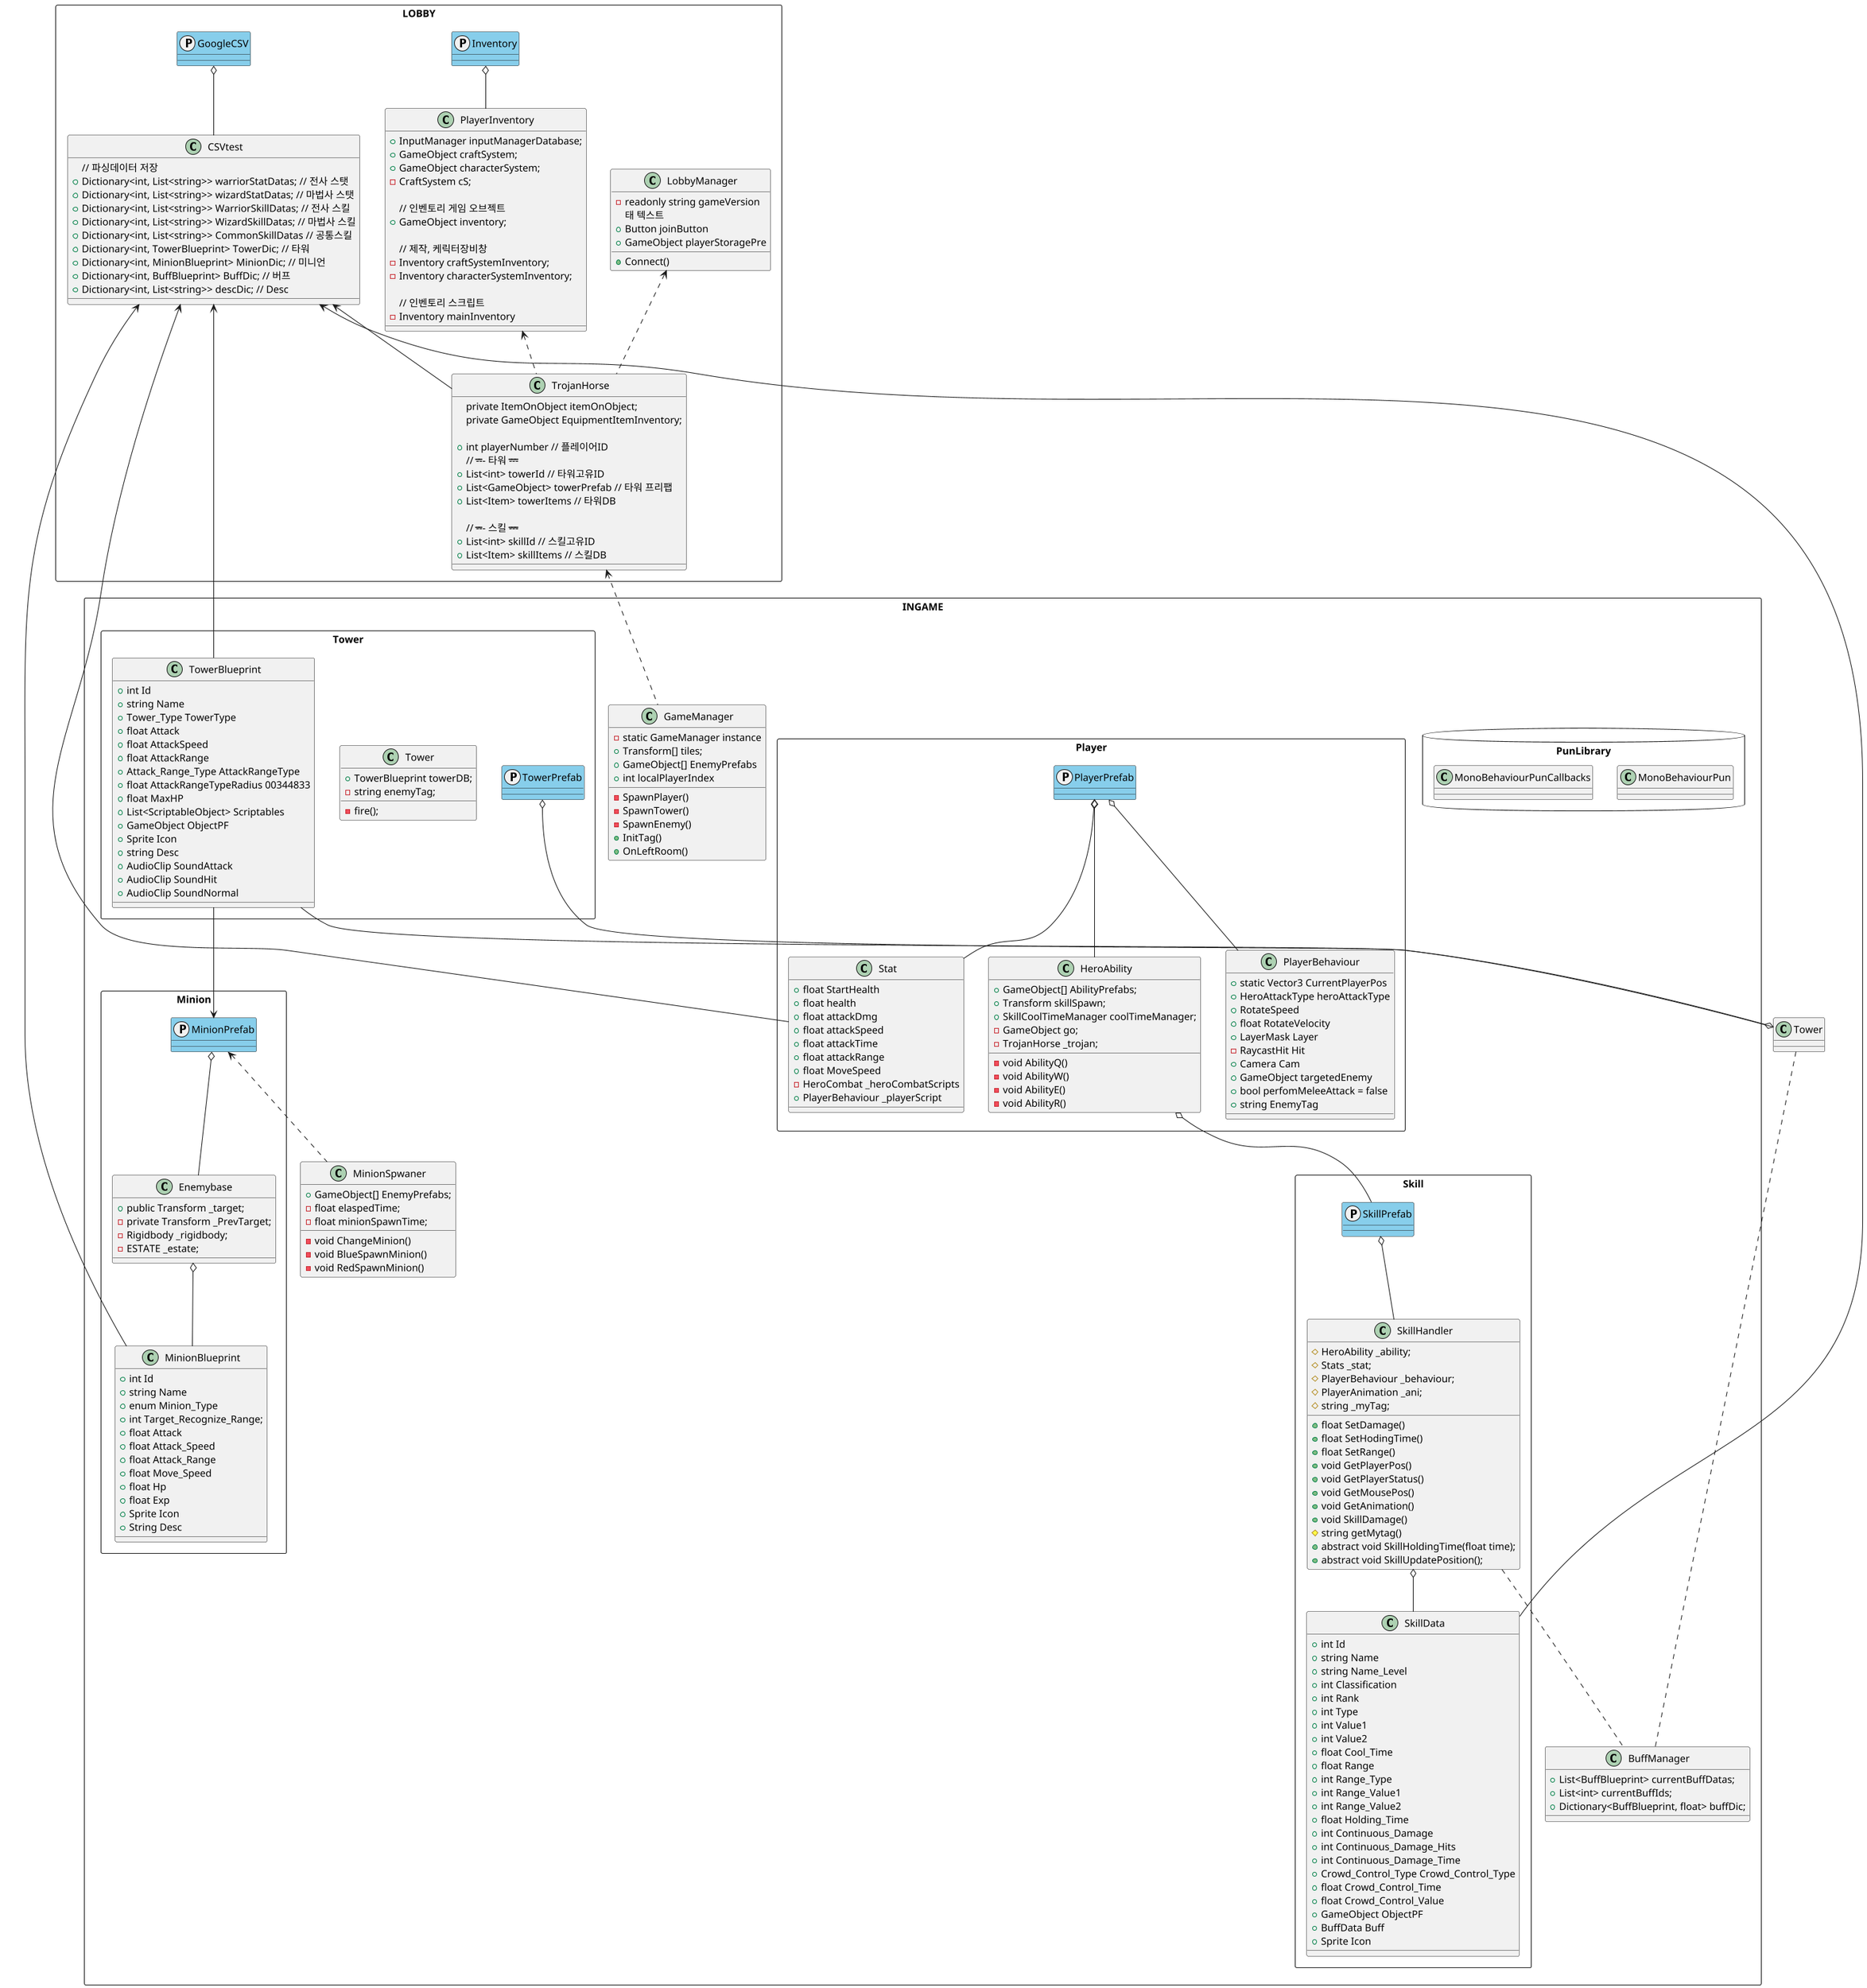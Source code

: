 @startuml


scale 1000 width
package LOBBY <<Rectangle>>
{
   Class LobbyManager
   {
      -readonly string gameVersion
   태 텍스트
      +Button joinButton
      +GameObject playerStoragePre
      +Connect()
   }
   Class PlayerInventory
   {
      +InputManager inputManagerDatabase;
      +GameObject craftSystem;
      +GameObject characterSystem;
      -CraftSystem cS;

      // 인벤토리 게임 오브젝트
      +GameObject inventory;

      // 제작, 케릭터장비창
      -Inventory craftSystemInventory;
      -Inventory characterSystemInventory;

      // 인벤토리 스크립트
      -Inventory mainInventory 
   }

   Protocol Inventory #back:SkyBlue
   {

   }

   Class TrojanHorse
   {
      private ItemOnObject itemOnObject;
      private GameObject EquipmentItemInventory;

      +int playerNumber // 플레이어ID
      // ----------- 타워 ---------------
      +List<int> towerId // 타워고유ID
      +List<GameObject> towerPrefab // 타워 프리팹
      +List<Item> towerItems // 타워DB

      // ----------- 스킬 ---------------
      +List<int> skillId // 스킬고유ID
      +List<Item> skillItems // 스킬DB
   }

   Protocol GoogleCSV #back:SkyBlue
   {

   }

   Class CSVtest
   {
      // 파싱데이터 저장
      +Dictionary<int, List<string>> warriorStatDatas; // 전사 스탯 
      +Dictionary<int, List<string>> wizardStatDatas; // 마법사 스탯
      +Dictionary<int, List<string>> WarriorSkillDatas; // 전사 스킬
      +Dictionary<int, List<string>> WizardSkillDatas; // 마법사 스킬
      +Dictionary<int, List<string>> CommonSkillDatas // 공통스킬
      +Dictionary<int, TowerBlueprint> TowerDic; // 타워
      +Dictionary<int, MinionBlueprint> MinionDic; // 미니언
      +Dictionary<int, BuffBlueprint> BuffDic; // 버프
      +Dictionary<int, List<string>> descDic; // Desc
   }

}

scale 1000 width
package INGAME <<Rectangle>>
{
   scale 2800 width
   package PunLibrary <<Database>> 
   {
      Class MonoBehaviourPun
      {
      
      }
   
      Class MonoBehaviourPunCallbacks
      {
      }
   }

   Class GameManager
   {
      -static GameManager instance 
      +Transform[] tiles; 
      +GameObject[] EnemyPrefabs 
      +int localPlayerIndex
      -SpawnPlayer()
      -SpawnTower()
      -SpawnEnemy()
      +InitTag()
      +OnLeftRoom()
   }

   Class BuffManager
   {
      +List<BuffBlueprint> currentBuffDatas;
      +List<int> currentBuffIds;
      +Dictionary<BuffBlueprint, float> buffDic;
   }

   scale 1000 width
   package Player <<Rectangle>> 
   {
      Protocol PlayerPrefab #back:SkyBlue
      {

      }

      Class PlayerBehaviour
      {
         +static Vector3 CurrentPlayerPos
         +HeroAttackType heroAttackType
         +RotateSpeed
         +float RotateVelocity
         +LayerMask Layer
         -RaycastHit Hit
         +Camera Cam
         +GameObject targetedEnemy
         +bool perfomMeleeAttack = false
         +string EnemyTag
      }

      Class Stat
      {
         +float StartHealth
         +float health
         +float attackDmg
         +float attackSpeed
         +float attackTime
         +float attackRange
         +float MoveSpeed
         -HeroCombat _heroCombatScripts
         +PlayerBehaviour _playerScript
      }

      Class HeroAbility
      {
         +GameObject[] AbilityPrefabs;
         +Transform skillSpawn;
         +SkillCoolTimeManager coolTimeManager;
         -GameObject go;
         -TrojanHorse _trojan;
         -void AbilityQ()
         -void AbilityW()
         -void AbilityE()
         -void AbilityR()
      }
   }

   scale 1000 width
   package Minion <<Rectangle>> 
   {
   
      Protocol MinionPrefab #back:SkyBlue
      {
      
      }

      Class Enemybase
      {
         +public Transform _target;
         -private Transform _PrevTarget;
         -Rigidbody _rigidbody;
         -ESTATE _estate;
      }

      Class MinionBlueprint
      {
         +int Id
         +string Name
         +enum Minion_Type
         +int Target_Recognize_Range;
         +float Attack
         +float Attack_Speed
         +float Attack_Range
         +float Move_Speed
         +float Hp
         +float Exp 
         +Sprite Icon
         +String Desc
      }
   }
   
   Class MinionSpwaner
   {
      +GameObject[] EnemyPrefabs;
      -float elaspedTime;
      -float minionSpawnTime;
      -void ChangeMinion()
      -void BlueSpawnMinion()
      -void RedSpawnMinion()
   }
   
   
   
   scale 2800 width
   package Tower <<Rectangle>> 
   {
   
      Protocol TowerPrefab #back:SkyBlue
      {
      }

      Class Tower
      {
         + TowerBlueprint towerDB;
         - string enemyTag;
         - fire();
      }

      Class TowerBlueprint
      {
         +int Id 
         +string Name 
         +Tower_Type TowerType
         +float Attack 
         +float AttackSpeed
         +float AttackRange 
         +Attack_Range_Type AttackRangeType 
         +float AttackRangeTypeRadius 00344833
         +float MaxHP 
         +List<ScriptableObject> Scriptables 
         +GameObject ObjectPF 
         +Sprite Icon 
         +string Desc
         +AudioClip SoundAttack
         +AudioClip SoundHit
         +AudioClip SoundNormal 
      }
   }
   
   scale 2800 width
   package Skill <<Rectangle>> 
   {
      Protocol SkillPrefab #back:SkyBlue
      {
      }
   
      Class SkillHandler
      {
      #HeroAbility _ability;
      #Stats _stat;
      #PlayerBehaviour _behaviour;
      #PlayerAnimation _ani;
      #string _myTag;
      +float SetDamage()
      +float SetHodingTime()
      +float SetRange()
      +void GetPlayerPos()
      +void GetPlayerStatus()
      +void GetMousePos()
      +void GetAnimation()
      +void SkillDamage()
      #string getMytag()
      +abstract void SkillHoldingTime(float time);
      +abstract void SkillUpdatePosition();
      }
   
      
      Class SkillData
      {
         +int Id 
         +string Name 
         +string Name_Level 
         +int Classification
         +int Rank 
         +int Type 
         +int Value1 
         +int Value2 
         +float Cool_Time 
         +float Range 
         +int Range_Type 
         +int Range_Value1 
         +int Range_Value2 
         +float Holding_Time 
         +int Continuous_Damage 
         +int Continuous_Damage_Hits 
         +int Continuous_Damage_Time 
         +Crowd_Control_Type Crowd_Control_Type 
         +float Crowd_Control_Time 
         +float Crowd_Control_Value 
         +GameObject ObjectPF 
         +BuffData Buff 
         +Sprite Icon 
      }
   
   }

}

TrojanHorse <.. GameManager
TowerBlueprint --> MinionPrefab
MinionPrefab <.. MinionSpwaner
SkillHandler o-- SkillData
SkillPrefab o-- SkillHandler
Enemybase o-- MinionBlueprint

TowerPrefab o-- Tower
Tower o-- TowerBlueprint

PlayerPrefab o-- PlayerBehaviour
PlayerPrefab o-- HeroAbility
PlayerPrefab o-- Stat 

GoogleCSV o-- CSVtest
CSVtest <-- TowerBlueprint
CSVtest <-- SkillData
CSVtest <-- MinionBlueprint
CSVtest <-- Stat
CSVtest <-- TrojanHorse
Tower .. BuffManager
SkillHandler .. BuffManager
HeroAbility o-- SkillPrefab
MinionPrefab o-- Enemybase

Inventory o-- PlayerInventory
PlayerInventory <.. TrojanHorse
LobbyManager <.. TrojanHorse 
@enduml